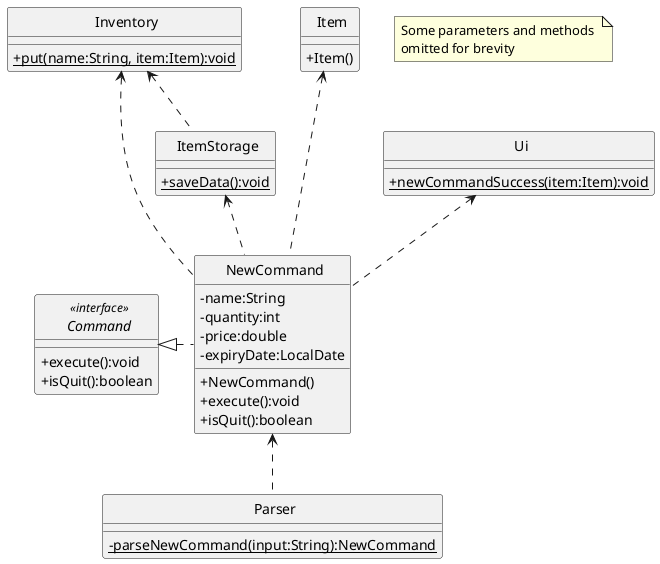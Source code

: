@startuml
'https://plantuml.com/class-diagram
skinparam classAttributeIconSize 0
skinparam CircledCharacterFontSize 0
skinparam CircledCharacterRadius 0

abstract class Command
class Inventory
class Item
class NewCommand
class Parser
class Ui
class ItemStorage

Command <|. NewCommand
Item <... NewCommand
Ui <.. NewCommand
Inventory <.. NewCommand
NewCommand <.. Parser
ItemStorage <.. NewCommand
Inventory <.. ItemStorage

interface Command <<interface>> {
    +execute():void
    +isQuit():boolean
}

class NewCommand {
    -name:String
    -quantity:int
    -price:double
    -expiryDate:LocalDate
    +NewCommand()
    +execute():void
    +isQuit():boolean
}

class Item {
    +Item()
}

class Inventory {
    {static}+put(name:String, item:Item):void
}

class Ui {
    {static}+newCommandSuccess(item:Item):void
}

class Parser {
    {static}-parseNewCommand(input:String):NewCommand
}

class ItemStorage {
    {static}+saveData():void
}

note "Some parameters and methods \nomitted for brevity" as n1

@enduml

@startuml
hide footbox
participant "SuperTracker" as SuperTracker <<class>> #f5e3a9
participant ":NewCommand" as NewCommand #cbf7f4
participant "ItemStorage" as ItemStorage <<class>> #bcf7cf
participant "Inventory" as Inventory <<class>> #d5eac2
participant "Ui" as Ui <<class>> #e5c2ea
participant ":Item" as Item #fbffb2

SuperTracker -> NewCommand : execute()
activate NewCommand #cbf7f4

NewCommand -> Item ** : new Item(name:String, quantity:int, price:double, expiryDate:LocalDate)
activate Item #fbffb2
Item --> NewCommand : :Item
deactivate Item

NewCommand -> Inventory : put(name:String, item:Item)
activate Inventory #d5eac2
Inventory --> NewCommand
deactivate Inventory

NewCommand -> Ui : newCommandSuccess(item:Item)
activate Ui #e5c2ea
Ui --> NewCommand
deactivate Ui

NewCommand -> ItemStorage : saveData()
activate ItemStorage #bcf7cf
ItemStorage --> NewCommand
deactivate ItemStorage

NewCommand --> SuperTracker
deactivate NewCommand
@enduml